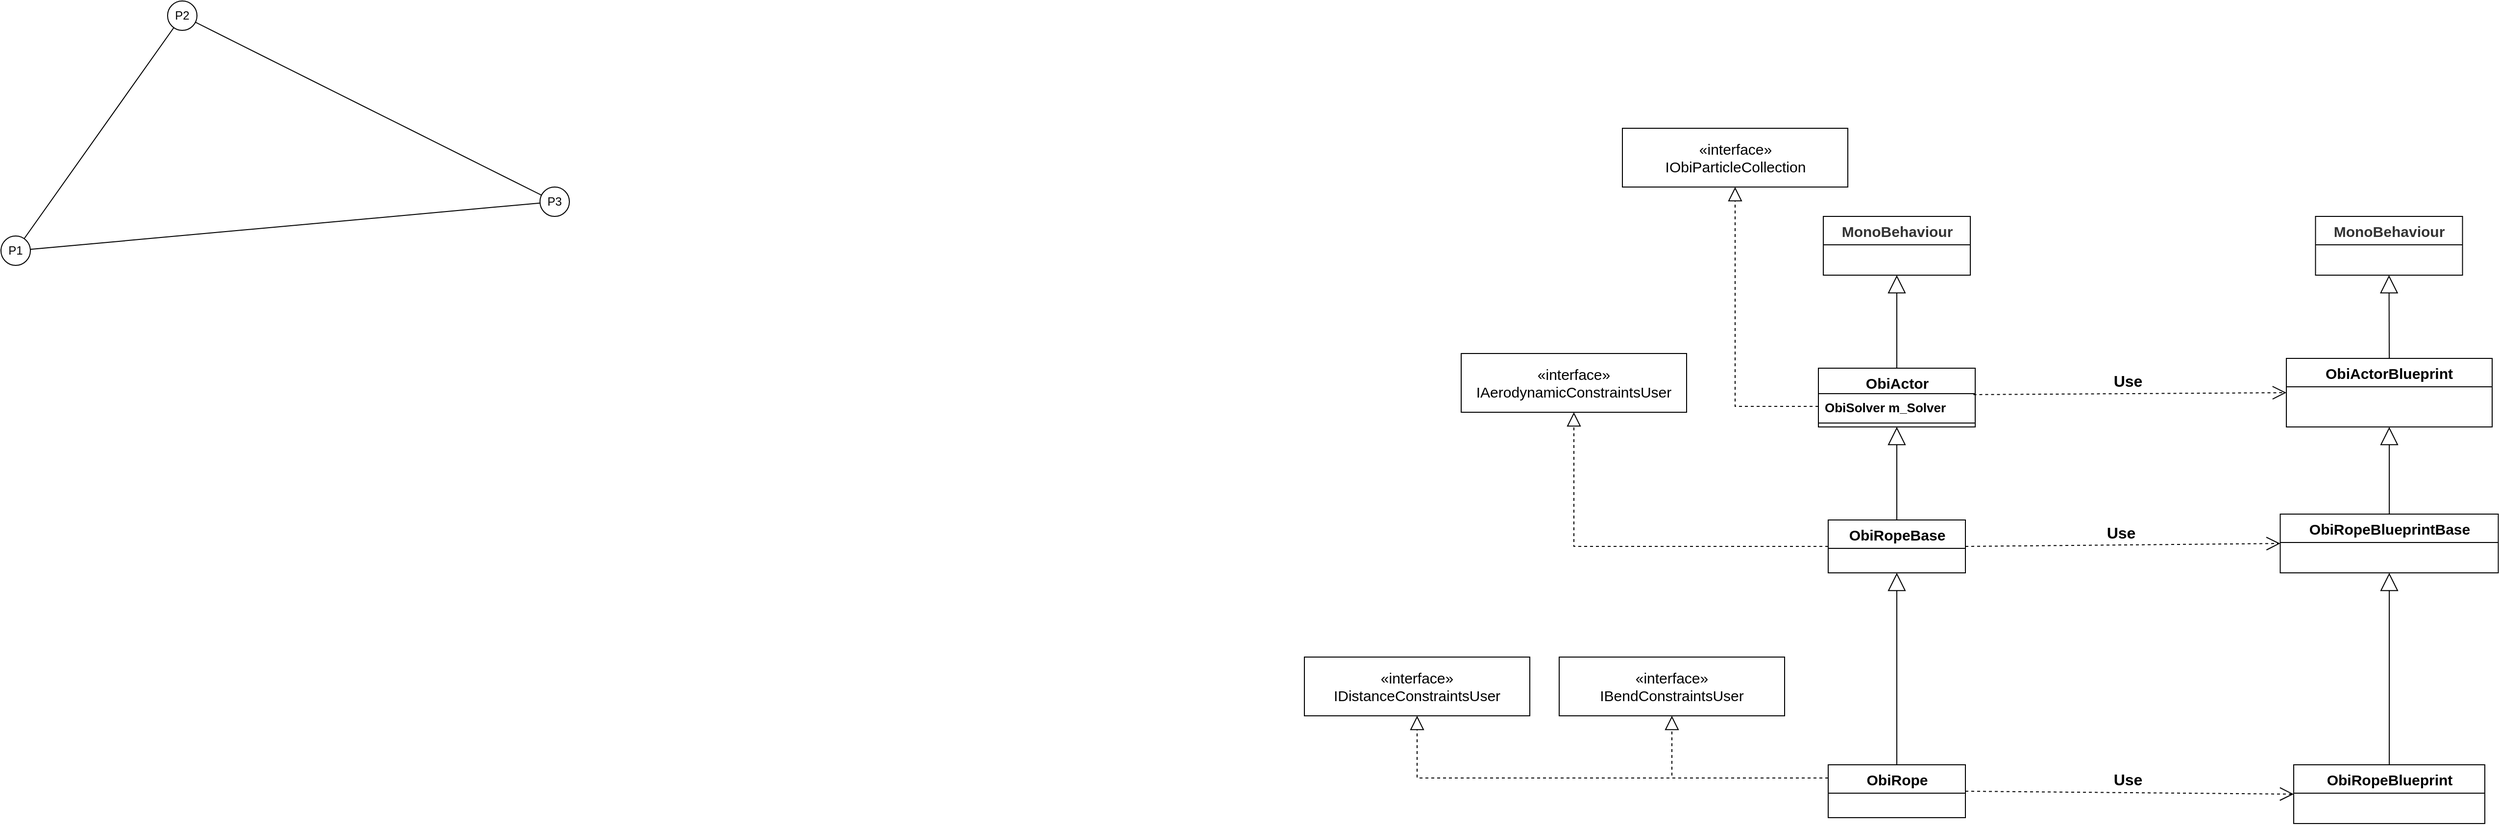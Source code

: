 <mxfile version="26.2.2">
  <diagram name="Page-1" id="929967ad-93f9-6ef4-fab6-5d389245f69c">
    <mxGraphModel dx="3821.5" dy="1103" grid="1" gridSize="10" guides="1" tooltips="1" connect="1" arrows="1" fold="1" page="1" pageScale="1.5" pageWidth="1169" pageHeight="826" background="none" math="0" shadow="0">
      <root>
        <mxCell id="0" style=";html=1;" />
        <mxCell id="1" style=";html=1;" parent="0" />
        <mxCell id="WOfRERGr82b6D8CEGfpx-5" value="&lt;b&gt;&lt;font style=&quot;font-size: 15px;&quot;&gt;ObiRopeBase&lt;/font&gt;&lt;/b&gt;" style="swimlane;fontStyle=1;align=center;verticalAlign=middle;childLayout=stackLayout;horizontal=1;startSize=29;horizontalStack=0;resizeParent=1;resizeParentMax=0;resizeLast=0;collapsible=0;marginBottom=0;html=1;whiteSpace=wrap;" parent="1" vertex="1">
          <mxGeometry x="304.5" y="710" width="140" height="54" as="geometry" />
        </mxCell>
        <mxCell id="WOfRERGr82b6D8CEGfpx-6" value="&lt;b&gt;&lt;font style=&quot;font-size: 15px;&quot;&gt;ObiRope&lt;/font&gt;&lt;/b&gt;" style="swimlane;fontStyle=1;align=center;verticalAlign=middle;childLayout=stackLayout;horizontal=1;startSize=29;horizontalStack=0;resizeParent=1;resizeParentMax=0;resizeLast=0;collapsible=0;marginBottom=0;html=1;whiteSpace=wrap;" parent="1" vertex="1">
          <mxGeometry x="304.5" y="960" width="140" height="54" as="geometry" />
        </mxCell>
        <mxCell id="WOfRERGr82b6D8CEGfpx-8" value="" style="endArrow=block;endSize=16;endFill=0;html=1;rounded=0;entryX=0.5;entryY=1;entryDx=0;entryDy=0;exitX=0.5;exitY=0;exitDx=0;exitDy=0;" parent="1" source="WOfRERGr82b6D8CEGfpx-5" target="WOfRERGr82b6D8CEGfpx-28" edge="1">
          <mxGeometry width="160" relative="1" as="geometry">
            <mxPoint x="459.5" y="1010" as="sourcePoint" />
            <mxPoint x="619.5" y="1010" as="targetPoint" />
          </mxGeometry>
        </mxCell>
        <mxCell id="WOfRERGr82b6D8CEGfpx-9" value="" style="endArrow=block;endSize=16;endFill=0;html=1;rounded=0;entryX=0.5;entryY=1;entryDx=0;entryDy=0;exitX=0.5;exitY=0;exitDx=0;exitDy=0;" parent="1" source="WOfRERGr82b6D8CEGfpx-6" target="WOfRERGr82b6D8CEGfpx-5" edge="1">
          <mxGeometry width="160" relative="1" as="geometry">
            <mxPoint x="469.5" y="920" as="sourcePoint" />
            <mxPoint x="469.5" y="820" as="targetPoint" />
          </mxGeometry>
        </mxCell>
        <mxCell id="WOfRERGr82b6D8CEGfpx-10" value="&lt;b&gt;&lt;font style=&quot;font-size: 15px;&quot;&gt;ObiActorBlueprint&lt;/font&gt;&lt;/b&gt;" style="swimlane;fontStyle=1;align=center;verticalAlign=middle;childLayout=stackLayout;horizontal=1;startSize=29;horizontalStack=0;resizeParent=1;resizeParentMax=0;resizeLast=0;collapsible=0;marginBottom=0;html=1;whiteSpace=wrap;" parent="1" vertex="1">
          <mxGeometry x="772" y="545" width="210" height="70" as="geometry" />
        </mxCell>
        <mxCell id="WOfRERGr82b6D8CEGfpx-11" value="&lt;b&gt;&lt;font style=&quot;font-size: 15px;&quot;&gt;ObiRopeBlueprintBase&lt;/font&gt;&lt;/b&gt;" style="swimlane;fontStyle=1;align=center;verticalAlign=middle;childLayout=stackLayout;horizontal=1;startSize=29;horizontalStack=0;resizeParent=1;resizeParentMax=0;resizeLast=0;collapsible=0;marginBottom=0;html=1;whiteSpace=wrap;" parent="1" vertex="1">
          <mxGeometry x="765.75" y="704" width="222.5" height="60" as="geometry" />
        </mxCell>
        <mxCell id="WOfRERGr82b6D8CEGfpx-12" value="&lt;b&gt;&lt;font style=&quot;font-size: 15px;&quot;&gt;ObiRopeBlueprint&lt;/font&gt;&lt;/b&gt;" style="swimlane;fontStyle=1;align=center;verticalAlign=middle;childLayout=stackLayout;horizontal=1;startSize=29;horizontalStack=0;resizeParent=1;resizeParentMax=0;resizeLast=0;collapsible=0;marginBottom=0;html=1;whiteSpace=wrap;" parent="1" vertex="1">
          <mxGeometry x="779.5" y="960" width="195" height="60" as="geometry" />
        </mxCell>
        <mxCell id="WOfRERGr82b6D8CEGfpx-13" value="" style="endArrow=block;endSize=16;endFill=0;html=1;rounded=0;entryX=0.5;entryY=1;entryDx=0;entryDy=0;exitX=0.5;exitY=0;exitDx=0;exitDy=0;" parent="1" source="WOfRERGr82b6D8CEGfpx-11" target="WOfRERGr82b6D8CEGfpx-10" edge="1">
          <mxGeometry width="160" relative="1" as="geometry">
            <mxPoint x="966.75" y="1020" as="sourcePoint" />
            <mxPoint x="1126.75" y="1020" as="targetPoint" />
          </mxGeometry>
        </mxCell>
        <mxCell id="WOfRERGr82b6D8CEGfpx-14" value="" style="endArrow=block;endSize=16;endFill=0;html=1;rounded=0;entryX=0.5;entryY=1;entryDx=0;entryDy=0;exitX=0.5;exitY=0;exitDx=0;exitDy=0;" parent="1" source="WOfRERGr82b6D8CEGfpx-12" target="WOfRERGr82b6D8CEGfpx-11" edge="1">
          <mxGeometry width="160" relative="1" as="geometry">
            <mxPoint x="976.75" y="930" as="sourcePoint" />
            <mxPoint x="976.75" y="830" as="targetPoint" />
          </mxGeometry>
        </mxCell>
        <mxCell id="WOfRERGr82b6D8CEGfpx-15" value="&lt;font style=&quot;font-size: 15px;&quot;&gt;«interface»&lt;br&gt;IObiParticleCollection&lt;/font&gt;" style="html=1;whiteSpace=wrap;" parent="1" vertex="1">
          <mxGeometry x="94.5" y="310" width="230" height="60" as="geometry" />
        </mxCell>
        <mxCell id="WOfRERGr82b6D8CEGfpx-16" value="&lt;span style=&quot;color: rgb(51, 51, 51); font-family: Arial, sans-serif; text-align: start; background-color: rgb(255, 255, 255);&quot;&gt;&lt;font style=&quot;font-size: 15px;&quot;&gt;MonoBehaviour&lt;/font&gt;&lt;/span&gt;" style="swimlane;fontStyle=1;align=center;verticalAlign=middle;childLayout=stackLayout;horizontal=1;startSize=29;horizontalStack=0;resizeParent=1;resizeParentMax=0;resizeLast=0;collapsible=0;marginBottom=0;html=1;whiteSpace=wrap;" parent="1" vertex="1">
          <mxGeometry x="299.5" y="400" width="150" height="60" as="geometry" />
        </mxCell>
        <mxCell id="WOfRERGr82b6D8CEGfpx-17" value="" style="endArrow=block;endSize=16;endFill=0;html=1;rounded=0;entryX=0.5;entryY=1;entryDx=0;entryDy=0;exitX=0.5;exitY=0;exitDx=0;exitDy=0;" parent="1" source="WOfRERGr82b6D8CEGfpx-28" target="WOfRERGr82b6D8CEGfpx-16" edge="1">
          <mxGeometry width="160" relative="1" as="geometry">
            <mxPoint x="384.5" y="580" as="sourcePoint" />
            <mxPoint x="384.5" y="480" as="targetPoint" />
          </mxGeometry>
        </mxCell>
        <mxCell id="WOfRERGr82b6D8CEGfpx-18" value="&lt;span style=&quot;color: rgb(51, 51, 51); font-family: Arial, sans-serif; text-align: start; background-color: rgb(255, 255, 255);&quot;&gt;&lt;font style=&quot;font-size: 15px;&quot;&gt;MonoBehaviour&lt;/font&gt;&lt;/span&gt;" style="swimlane;fontStyle=1;align=center;verticalAlign=middle;childLayout=stackLayout;horizontal=1;startSize=29;horizontalStack=0;resizeParent=1;resizeParentMax=0;resizeLast=0;collapsible=0;marginBottom=0;html=1;whiteSpace=wrap;" parent="1" vertex="1">
          <mxGeometry x="801.75" y="400" width="150" height="60" as="geometry" />
        </mxCell>
        <mxCell id="WOfRERGr82b6D8CEGfpx-19" value="" style="endArrow=block;endSize=16;endFill=0;html=1;rounded=0;entryX=0.5;entryY=1;entryDx=0;entryDy=0;exitX=0.5;exitY=0;exitDx=0;exitDy=0;" parent="1" source="WOfRERGr82b6D8CEGfpx-10" target="WOfRERGr82b6D8CEGfpx-18" edge="1">
          <mxGeometry width="160" relative="1" as="geometry">
            <mxPoint x="876.25" y="574" as="sourcePoint" />
            <mxPoint x="876.25" y="490" as="targetPoint" />
          </mxGeometry>
        </mxCell>
        <mxCell id="WOfRERGr82b6D8CEGfpx-20" value="" style="endArrow=block;dashed=1;endFill=0;endSize=12;html=1;rounded=0;entryX=0.5;entryY=1;entryDx=0;entryDy=0;exitX=0;exitY=0.5;exitDx=0;exitDy=0;edgeStyle=orthogonalEdgeStyle;" parent="1" source="WOfRERGr82b6D8CEGfpx-29" target="WOfRERGr82b6D8CEGfpx-15" edge="1">
          <mxGeometry width="160" relative="1" as="geometry">
            <mxPoint x="554.5" y="680" as="sourcePoint" />
            <mxPoint x="714.5" y="680" as="targetPoint" />
          </mxGeometry>
        </mxCell>
        <mxCell id="WOfRERGr82b6D8CEGfpx-21" value="&lt;font style=&quot;font-size: 15px;&quot;&gt;«interface»&lt;br&gt;IAerodynamicConstraintsUser&lt;/font&gt;" style="html=1;whiteSpace=wrap;" parent="1" vertex="1">
          <mxGeometry x="-70" y="540" width="230" height="60" as="geometry" />
        </mxCell>
        <mxCell id="WOfRERGr82b6D8CEGfpx-22" value="" style="endArrow=block;dashed=1;endFill=0;endSize=12;html=1;rounded=0;entryX=0.5;entryY=1;entryDx=0;entryDy=0;exitX=0;exitY=0.5;exitDx=0;exitDy=0;edgeStyle=orthogonalEdgeStyle;" parent="1" source="WOfRERGr82b6D8CEGfpx-5" target="WOfRERGr82b6D8CEGfpx-21" edge="1">
          <mxGeometry width="160" relative="1" as="geometry">
            <mxPoint x="524.5" y="820" as="sourcePoint" />
            <mxPoint x="80" y="680" as="targetPoint" />
          </mxGeometry>
        </mxCell>
        <mxCell id="WOfRERGr82b6D8CEGfpx-23" value="&lt;font style=&quot;font-size: 15px;&quot;&gt;«interface»&lt;br&gt;IDistanceConstraintsUser&lt;/font&gt;" style="html=1;whiteSpace=wrap;" parent="1" vertex="1">
          <mxGeometry x="-230" y="850" width="230" height="60" as="geometry" />
        </mxCell>
        <mxCell id="WOfRERGr82b6D8CEGfpx-24" value="&lt;font style=&quot;font-size: 15px;&quot;&gt;«interface»&lt;br&gt;IBendConstraintsUser&lt;/font&gt;" style="html=1;whiteSpace=wrap;" parent="1" vertex="1">
          <mxGeometry x="30" y="850" width="230" height="60" as="geometry" />
        </mxCell>
        <mxCell id="WOfRERGr82b6D8CEGfpx-25" value="" style="endArrow=block;dashed=1;endFill=0;endSize=12;html=1;rounded=0;entryX=0.5;entryY=1;entryDx=0;entryDy=0;exitX=0;exitY=0.25;exitDx=0;exitDy=0;edgeStyle=orthogonalEdgeStyle;" parent="1" source="WOfRERGr82b6D8CEGfpx-6" target="WOfRERGr82b6D8CEGfpx-23" edge="1">
          <mxGeometry width="160" relative="1" as="geometry">
            <mxPoint x="474.5" y="1057" as="sourcePoint" />
            <mxPoint x="694.5" y="940" as="targetPoint" />
          </mxGeometry>
        </mxCell>
        <mxCell id="WOfRERGr82b6D8CEGfpx-26" value="" style="endArrow=block;dashed=1;endFill=0;endSize=12;html=1;rounded=0;entryX=0.5;entryY=1;entryDx=0;entryDy=0;exitX=0;exitY=0.25;exitDx=0;exitDy=0;edgeStyle=orthogonalEdgeStyle;" parent="1" source="WOfRERGr82b6D8CEGfpx-6" target="WOfRERGr82b6D8CEGfpx-24" edge="1">
          <mxGeometry width="160" relative="1" as="geometry">
            <mxPoint x="449.5" y="1017" as="sourcePoint" />
            <mxPoint x="659.5" y="910" as="targetPoint" />
          </mxGeometry>
        </mxCell>
        <mxCell id="WOfRERGr82b6D8CEGfpx-28" value="&lt;b&gt;&lt;font style=&quot;font-size: 15px;&quot;&gt;ObiActor&lt;/font&gt;&lt;/b&gt;" style="swimlane;fontStyle=1;align=center;verticalAlign=top;childLayout=stackLayout;horizontal=1;startSize=26;horizontalStack=0;resizeParent=1;resizeParentMax=0;resizeLast=0;collapsible=1;marginBottom=0;whiteSpace=wrap;html=1;" parent="1" vertex="1">
          <mxGeometry x="294.5" y="555" width="160" height="60" as="geometry" />
        </mxCell>
        <mxCell id="WOfRERGr82b6D8CEGfpx-29" value="&lt;span style=&quot;text-align: center; text-wrap-mode: nowrap;&quot;&gt;&lt;b&gt;&lt;font style=&quot;font-size: 13px;&quot;&gt;ObiSolver m_Solver&lt;/font&gt;&lt;/b&gt;&lt;/span&gt;" style="text;strokeColor=none;fillColor=none;align=left;verticalAlign=top;spacingLeft=4;spacingRight=4;overflow=hidden;rotatable=0;points=[[0,0.5],[1,0.5]];portConstraint=eastwest;whiteSpace=wrap;html=1;" parent="WOfRERGr82b6D8CEGfpx-28" vertex="1">
          <mxGeometry y="26" width="160" height="26" as="geometry" />
        </mxCell>
        <mxCell id="WOfRERGr82b6D8CEGfpx-30" value="" style="line;strokeWidth=1;fillColor=none;align=left;verticalAlign=middle;spacingTop=-1;spacingLeft=3;spacingRight=3;rotatable=0;labelPosition=right;points=[];portConstraint=eastwest;strokeColor=inherit;" parent="WOfRERGr82b6D8CEGfpx-28" vertex="1">
          <mxGeometry y="52" width="160" height="8" as="geometry" />
        </mxCell>
        <mxCell id="WOfRERGr82b6D8CEGfpx-32" value="&lt;font style=&quot;font-size: 16px;&quot;&gt;&lt;b&gt;Use&lt;/b&gt;&lt;/font&gt;" style="endArrow=open;endSize=12;dashed=1;html=1;rounded=0;entryX=0;entryY=0.5;entryDx=0;entryDy=0;exitX=0.989;exitY=0.038;exitDx=0;exitDy=0;exitPerimeter=0;" parent="1" source="WOfRERGr82b6D8CEGfpx-29" target="WOfRERGr82b6D8CEGfpx-10" edge="1">
          <mxGeometry x="-0.012" y="13" width="160" relative="1" as="geometry">
            <mxPoint x="744.5" y="600" as="sourcePoint" />
            <mxPoint x="904.5" y="600" as="targetPoint" />
            <mxPoint as="offset" />
          </mxGeometry>
        </mxCell>
        <mxCell id="WOfRERGr82b6D8CEGfpx-34" value="&lt;font style=&quot;font-size: 16px;&quot;&gt;&lt;b&gt;Use&lt;/b&gt;&lt;/font&gt;" style="endArrow=open;endSize=12;dashed=1;html=1;rounded=0;entryX=0;entryY=0.5;entryDx=0;entryDy=0;exitX=1;exitY=0.5;exitDx=0;exitDy=0;" parent="1" source="WOfRERGr82b6D8CEGfpx-5" target="WOfRERGr82b6D8CEGfpx-11" edge="1">
          <mxGeometry x="-0.012" y="13" width="160" relative="1" as="geometry">
            <mxPoint x="477.75" y="740" as="sourcePoint" />
            <mxPoint x="801.75" y="743" as="targetPoint" />
            <mxPoint as="offset" />
          </mxGeometry>
        </mxCell>
        <mxCell id="WOfRERGr82b6D8CEGfpx-35" value="&lt;font style=&quot;font-size: 16px;&quot;&gt;&lt;b&gt;Use&lt;/b&gt;&lt;/font&gt;" style="endArrow=open;endSize=12;dashed=1;html=1;rounded=0;entryX=0;entryY=0.5;entryDx=0;entryDy=0;exitX=1;exitY=0.5;exitDx=0;exitDy=0;" parent="1" source="WOfRERGr82b6D8CEGfpx-6" target="WOfRERGr82b6D8CEGfpx-12" edge="1">
          <mxGeometry x="-0.012" y="13" width="160" relative="1" as="geometry">
            <mxPoint x="430" y="910" as="sourcePoint" />
            <mxPoint x="756" y="907" as="targetPoint" />
            <mxPoint as="offset" />
          </mxGeometry>
        </mxCell>
        <mxCell id="G-8XVHJH_4ssoG4T3hCS-1" value="P1" style="ellipse;whiteSpace=wrap;html=1;aspect=fixed;" vertex="1" parent="1">
          <mxGeometry x="-1560" y="420" width="30" height="30" as="geometry" />
        </mxCell>
        <mxCell id="G-8XVHJH_4ssoG4T3hCS-2" value="P2" style="ellipse;whiteSpace=wrap;html=1;aspect=fixed;" vertex="1" parent="1">
          <mxGeometry x="-1390" y="180" width="30" height="30" as="geometry" />
        </mxCell>
        <mxCell id="G-8XVHJH_4ssoG4T3hCS-3" value="P3" style="ellipse;whiteSpace=wrap;html=1;aspect=fixed;" vertex="1" parent="1">
          <mxGeometry x="-1010" y="370" width="30" height="30" as="geometry" />
        </mxCell>
        <mxCell id="G-8XVHJH_4ssoG4T3hCS-4" value="" style="endArrow=none;html=1;rounded=0;" edge="1" parent="1" source="G-8XVHJH_4ssoG4T3hCS-1" target="G-8XVHJH_4ssoG4T3hCS-2">
          <mxGeometry width="50" height="50" relative="1" as="geometry">
            <mxPoint x="-1420" y="400" as="sourcePoint" />
            <mxPoint x="-1370" y="350" as="targetPoint" />
          </mxGeometry>
        </mxCell>
        <mxCell id="G-8XVHJH_4ssoG4T3hCS-5" value="" style="endArrow=none;html=1;rounded=0;" edge="1" parent="1" source="G-8XVHJH_4ssoG4T3hCS-3" target="G-8XVHJH_4ssoG4T3hCS-2">
          <mxGeometry width="50" height="50" relative="1" as="geometry">
            <mxPoint x="-1280" y="330" as="sourcePoint" />
            <mxPoint x="-1230" y="280" as="targetPoint" />
          </mxGeometry>
        </mxCell>
        <mxCell id="G-8XVHJH_4ssoG4T3hCS-6" value="" style="endArrow=none;html=1;rounded=0;" edge="1" parent="1" source="G-8XVHJH_4ssoG4T3hCS-1" target="G-8XVHJH_4ssoG4T3hCS-3">
          <mxGeometry width="50" height="50" relative="1" as="geometry">
            <mxPoint x="-1280" y="480" as="sourcePoint" />
            <mxPoint x="-1230" y="430" as="targetPoint" />
          </mxGeometry>
        </mxCell>
      </root>
    </mxGraphModel>
  </diagram>
</mxfile>
